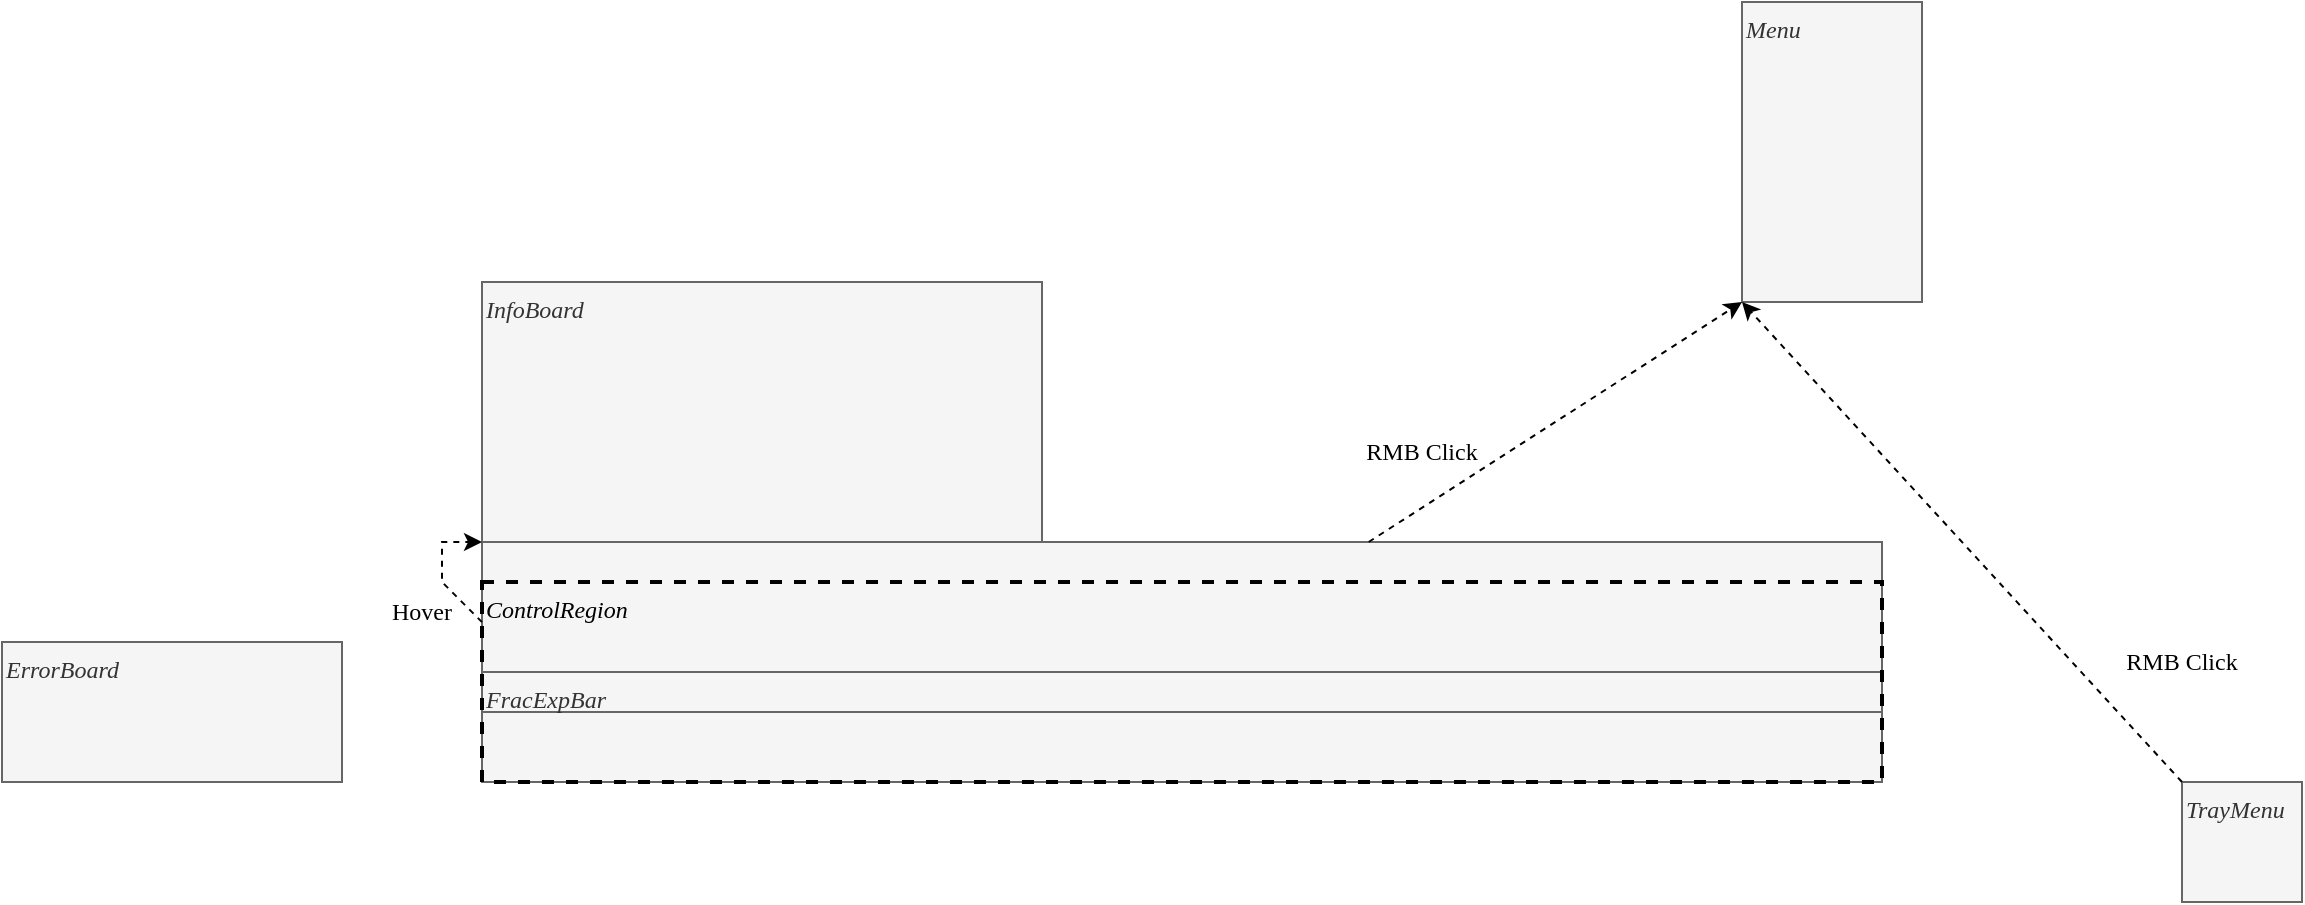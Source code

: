<mxfile version="22.0.3" type="device">
  <diagram name="Page-1" id="cjCMoL3ntE1tpkAUmT0z">
    <mxGraphModel dx="1418" dy="837" grid="1" gridSize="10" guides="1" tooltips="1" connect="1" arrows="1" fold="1" page="1" pageScale="1" pageWidth="1169" pageHeight="827" math="0" shadow="0">
      <root>
        <mxCell id="0" />
        <mxCell id="1" parent="0" />
        <mxCell id="SLv-wD4ZOQMKtNhx8ubq-1" value="InfoBoard" style="rounded=0;whiteSpace=wrap;html=1;fontFamily=Inconsolata;align=left;verticalAlign=top;fillColor=#f5f5f5;fontColor=#333333;strokeColor=#666666;fontStyle=2" parent="1" vertex="1">
          <mxGeometry x="250" y="270" width="280" height="130" as="geometry" />
        </mxCell>
        <mxCell id="SLv-wD4ZOQMKtNhx8ubq-2" value="" style="rounded=0;whiteSpace=wrap;html=1;fontFamily=Inconsolata;align=left;verticalAlign=top;fillColor=#f5f5f5;fontColor=#333333;strokeColor=#666666;fontStyle=2" parent="1" vertex="1">
          <mxGeometry x="250" y="400" width="700" height="120" as="geometry" />
        </mxCell>
        <mxCell id="SLv-wD4ZOQMKtNhx8ubq-3" value="FracExpBar" style="rounded=0;whiteSpace=wrap;html=1;fontFamily=Inconsolata;align=left;verticalAlign=top;fillColor=#f5f5f5;fontColor=#333333;strokeColor=#666666;fontStyle=2" parent="1" vertex="1">
          <mxGeometry x="250" y="465" width="700" height="20" as="geometry" />
        </mxCell>
        <mxCell id="SLv-wD4ZOQMKtNhx8ubq-5" value="Menu" style="rounded=0;whiteSpace=wrap;html=1;fontFamily=Inconsolata;align=left;verticalAlign=top;fillColor=#f5f5f5;fontColor=#333333;strokeColor=#666666;fontStyle=2" parent="1" vertex="1">
          <mxGeometry x="880" y="130" width="90" height="150" as="geometry" />
        </mxCell>
        <mxCell id="SLv-wD4ZOQMKtNhx8ubq-6" value="TrayMenu" style="rounded=0;whiteSpace=wrap;html=1;fontFamily=Inconsolata;align=left;verticalAlign=top;fillColor=#f5f5f5;fontColor=#333333;strokeColor=#666666;fontStyle=2" parent="1" vertex="1">
          <mxGeometry x="1100" y="520" width="60" height="60" as="geometry" />
        </mxCell>
        <mxCell id="SLv-wD4ZOQMKtNhx8ubq-9" value="RMB Click" style="text;html=1;strokeColor=none;fillColor=none;align=center;verticalAlign=middle;whiteSpace=wrap;rounded=0;fontFamily=Inconsolata;" parent="1" vertex="1">
          <mxGeometry x="690" y="340" width="60" height="30" as="geometry" />
        </mxCell>
        <mxCell id="SLv-wD4ZOQMKtNhx8ubq-14" value="" style="endArrow=classic;html=1;rounded=0;dashed=1;entryX=0;entryY=1;entryDx=0;entryDy=0;fontFamily=Inconsolata;" parent="1" source="SLv-wD4ZOQMKtNhx8ubq-2" target="SLv-wD4ZOQMKtNhx8ubq-5" edge="1">
          <mxGeometry width="50" height="50" relative="1" as="geometry">
            <mxPoint x="940" y="290" as="sourcePoint" />
            <mxPoint x="820" y="160" as="targetPoint" />
          </mxGeometry>
        </mxCell>
        <mxCell id="SLv-wD4ZOQMKtNhx8ubq-16" value="" style="endArrow=classic;html=1;rounded=0;dashed=1;entryX=0;entryY=1;entryDx=0;entryDy=0;exitX=0;exitY=0;exitDx=0;exitDy=0;fontFamily=Inconsolata;" parent="1" source="SLv-wD4ZOQMKtNhx8ubq-6" target="SLv-wD4ZOQMKtNhx8ubq-5" edge="1">
          <mxGeometry width="50" height="50" relative="1" as="geometry">
            <mxPoint x="910" y="360" as="sourcePoint" />
            <mxPoint x="820" y="160" as="targetPoint" />
          </mxGeometry>
        </mxCell>
        <mxCell id="SLv-wD4ZOQMKtNhx8ubq-17" value="" style="endArrow=classic;html=1;rounded=0;dashed=1;entryX=0;entryY=1;entryDx=0;entryDy=0;fontFamily=Inconsolata;exitX=0;exitY=0.334;exitDx=0;exitDy=0;exitPerimeter=0;" parent="1" source="SLv-wD4ZOQMKtNhx8ubq-2" target="SLv-wD4ZOQMKtNhx8ubq-1" edge="1">
          <mxGeometry width="50" height="50" relative="1" as="geometry">
            <mxPoint x="250" y="420" as="sourcePoint" />
            <mxPoint x="403" y="-40" as="targetPoint" />
            <Array as="points">
              <mxPoint x="230" y="420" />
              <mxPoint x="230" y="400" />
            </Array>
          </mxGeometry>
        </mxCell>
        <mxCell id="SLv-wD4ZOQMKtNhx8ubq-18" value="Hover" style="text;html=1;strokeColor=none;fillColor=none;align=center;verticalAlign=middle;whiteSpace=wrap;rounded=0;fontFamily=Inconsolata;" parent="1" vertex="1">
          <mxGeometry x="190" y="420" width="60" height="30" as="geometry" />
        </mxCell>
        <mxCell id="SLv-wD4ZOQMKtNhx8ubq-19" value="RMB Click" style="text;html=1;strokeColor=none;fillColor=none;align=center;verticalAlign=middle;whiteSpace=wrap;rounded=0;fontFamily=Inconsolata;" parent="1" vertex="1">
          <mxGeometry x="1070" y="445" width="60" height="30" as="geometry" />
        </mxCell>
        <mxCell id="lXCuW8lYlnJFcrwpF2MC-5" value="ErrorBoard" style="rounded=0;whiteSpace=wrap;html=1;fontFamily=Inconsolata;align=left;verticalAlign=top;fillColor=#f5f5f5;fontColor=#333333;strokeColor=#666666;fontStyle=2" parent="1" vertex="1">
          <mxGeometry x="10" y="450" width="170" height="70" as="geometry" />
        </mxCell>
        <mxCell id="_FR97kM9idJeGWc3kHyc-3" value="&lt;i&gt;ControlRegion&lt;/i&gt;" style="rounded=0;whiteSpace=wrap;html=1;fillColor=none;dashed=1;fontFamily=Inconsolata;strokeWidth=2;align=left;verticalAlign=top;" vertex="1" parent="1">
          <mxGeometry x="250" y="420" width="700" height="100" as="geometry" />
        </mxCell>
      </root>
    </mxGraphModel>
  </diagram>
</mxfile>
